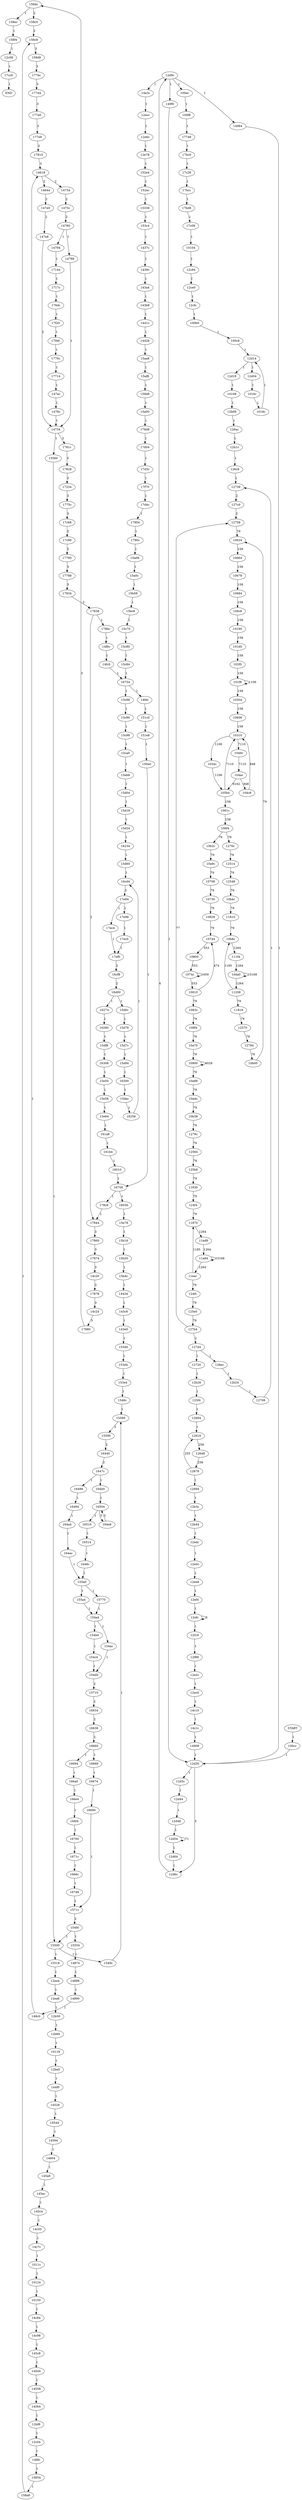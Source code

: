 digraph RAIL_CFG {
"158ec" -> "158f4" [label="1"];
"178c8" -> "17844" [label="1"];
"16758" -> "178c8" [label="1"];
"151c0" -> "151e8" [label="1"];
"158dc" -> "158ec" [label="1"];
"16754" -> "14fdc" [label="1"];
"14fbc" -> "14fc0" [label="1"];
"178bc" -> "14fbc" [label="1"];
"14788" -> "14734" [label="1"];
"14780" -> "14788" [label="1"];
"17880" -> "158dc" [label="3"];
"14c24" -> "17880" [label="3"];
"17cc0" -> "END" [label="1"];
"17878" -> "14c24" [label="3"];
"17874" -> "14c20" [label="3"];
"17788" -> "17834" [label="3"];
"17780" -> "17788" [label="3"];
"17c98" -> "17780" [label="3"];
"17c68" -> "17c98" [label="3"];
"17234" -> "1775c" [label="3"];
"17838" -> "178bc" [label="1"];
"17828" -> "17234" [label="3"];
"17834" -> "17838" [label="3"];
"147e8" -> "14734" [label="2"];
"14644" -> "147e0" [label="2"];
"177e8" -> "17810" [label="3"];
"177d4" -> "177e0" [label="3"];
"158c8" -> "158d8" [label="3"];
"15854" -> "158a8" [label="1"];
"148fc" -> "15854" [label="1"];
"12c04" -> "148fc" [label="1"];
"12bf8" -> "12c04" [label="1"];
"14558" -> "14564" [label="1"];
"145c8" -> "145d4" [label="1"];
"10150" -> "14c94" [label="1"];
"1011c" -> "10124" [label="1"];
"14c50" -> "14c7c" [label="1"];
"145ac" -> "145c4" [label="1"];
"145a8" -> "145ac" [label="1"];
"14594" -> "14604" [label="1"];
"144f0" -> "14528" [label="1"];
"10118" -> "12be0" [label="1"];
"12b50" -> "12b60" [label="1"];
"12ea4" -> "12ea8" [label="1"];
"15500" -> "15518" [label="1"];
"1478c" -> "14734" [label="1"];
"147ac" -> "1478c" [label="1"];
"12b60" -> "10118" [label="1"];
"17f48" -> "1770c" [label="1"];
"17838" -> "17844" [label="2"];
"17f20" -> "17f48" [label="1"];
"14780" -> "14794" [label="1"];
"1475c" -> "14780" [label="2"];
"176dc" -> "17f20" [label="1"];
"14618" -> "14754" [label="2"];
"14890" -> "148c0" [label="1"];
"14794" -> "17144" [label="1"];
"14874" -> "14888" [label="1"];
"154f4" -> "15554" [label="1"];
"14888" -> "14890" [label="1"];
"16674" -> "16690" [label="1"];
"16660" -> "16668" [label="1"];
"154c4" -> "154d0" [label="1"];
"154b0" -> "154c4" [label="1"];
"155a0" -> "155a4" [label="1"];
"16488" -> "16494" [label="1"];
"1647c" -> "16488" [label="1"];
"15500" -> "1549c" [label="1"];
"154f4" -> "15500" [label="1"];
"1571c" -> "154f4" [label="2"];
"1666c" -> "16748" [label="1"];
"16700" -> "1671c" [label="1"];
"166e4" -> "166f4" [label="1"];
"166a0" -> "166e4" [label="1"];
"16694" -> "166a0" [label="1"];
"16634" -> "16638" [label="2"];
"15710" -> "16634" [label="2"];
"154d0" -> "15710" [label="2"];
"15770" -> "154a4" [label="1"];
"145d4" -> "14558" [label="1"];
"155a0" -> "15770" [label="1"];
"16514" -> "1648c" [label="1"];
"16504" -> "16510" [label="1"];
"164e8" -> "16504" [label="5"];
"158f4" -> "12c08" [label="1"];
"164b0" -> "16504" [label="1"];
"15590" -> "16440" [label="2"];
"14618" -> "14644" [label="2"];
"1548c" -> "15580" [label="1"];
"153e4" -> "1548c" [label="1"];
"14fc0" -> "16754" [label="1"];
"153d4" -> "153e4" [label="1"];
"148c0" -> "14618" [label="1"];
"153d0" -> "153d4" [label="1"];
"143e0" -> "153d0" [label="1"];
"143c8" -> "143e0" [label="1"];
"14434" -> "143c8" [label="1"];
"15b18" -> "15b20" [label="1"];
"17844" -> "17860" [label="3"];
"15e78" -> "15b18" [label="1"];
"16030" -> "15e78" [label="1"];
"16010" -> "16758" [label="1"];
"16660" -> "16694" [label="1"];
"161b4" -> "16010" [label="1"];
"14c98" -> "145c8" [label="1"];
"15e50" -> "15e58" [label="1"];
"12be0" -> "144f0" [label="1"];
"15df8" -> "16308" [label="1"];
"16274" -> "16280" [label="1"];
"16d00" -> "16274" [label="1"];
"17e84" -> "17ec4" [label="1"];
"14564" -> "12bf8" [label="1"];
"154a4" -> "154ac" [label="1"];
"16258" -> "16cd4" [label="1"];
"15dac" -> "16258" [label="1"];
"16300" -> "15dac" [label="1"];
"15d7c" -> "15d94" [label="1"];
"11208" -> "10b8c" [label="1185"];
"10900" -> "10a88" [label="79"];
"158a8" -> "158c8" [label="1"];
"17748" -> "17bc0" [label="1"];
"127b4" -> "127d4" [label="2"];
"14c94" -> "14c98" [label="1"];
"15d04" -> "15d18" [label="1"];
"12ea8" -> "12b50" [label="1"];
"10a70" -> "10900" [label="79"];
"10828" -> "10744" [label="79"];
"10730" -> "10828" [label="79"];
"1671c" -> "1666c" [label="1"];
"10708" -> "10730" [label="79"];
"12784" -> "10b00" [label="79"];
"17bcc" -> "17bd8" [label="1"];
"12570" -> "12784" [label="79"];
"17144" -> "1717c" [label="1"];
"10da0" -> "11208" [label="1264"];
"10800" -> "1074c" [label="553"];
"11eec" -> "11870" [label="1185"];
"10da0" -> "10da0" [label="15168"];
"111f4" -> "10da0" [label="1264"];
"10b4c" -> "11810" [label="79"];
"12548" -> "10b4c" [label="79"];
"154a4" -> "154b0" [label="1"];
"12514" -> "12548" [label="79"];
"15e64" -> "161a8" [label="1"];
"1061c" -> "106f4" [label="158"];
"101d0" -> "102f0" [label="158"];
"1441c" -> "14428" [label="1"];
"15554" -> "14874" [label="1"];
"1647c" -> "164b0" [label="1"];
"12684" -> "12618" [label="1"];
"17ec0" -> "17ef0" [label="1"];
"10310" -> "1049c" [label="7110"];
"15e58" -> "15e64" [label="1"];
"100ec" -> "100f8" [label="1"];
"1775c" -> "17c68" [label="3"];
"105b4" -> "10310" [label="7110"];
"147e0" -> "147e8" [label="2"];
"10810" -> "1083c" [label="79"];
"11eec" -> "124fc" [label="79"];
"14fdc" -> "151c0" [label="1"];
"1034c" -> "105b4" [label="1106"];
"10304" -> "10608" [label="158"];
"10664" -> "10678" [label="158"];
"101f8" -> "101f8" [label="1106"];
"12678" -> "12694" [label="1"];
"158c0" -> "158c8" [label="2"];
"10108" -> "12b08" [label="1"];
"1770c" -> "17714" [label="1"];
"106f4" -> "10b2c" [label="79"];
"12f88" -> "12e2c" [label="1"];
"17ec4" -> "17ef0" [label="1"];
"100cc" -> "12d30" [label="1"];
"12c94" -> "12ce0" [label="1"];
"126ec" -> "12b24" [label="1"];
"1016c" -> "1018c" [label="1"];
"12d54" -> "12d54" [label="71"];
"125e0" -> "127b4" [label="79"];
"15d60" -> "16cd4" [label="1"];
"10b00" -> "10634" [label="79"];
"START" -> "100cc" [label="1"];
"16504" -> "164e8" [label="5"];
"15c84" -> "16754" [label="1"];
"10310" -> "1034c" [label="1106"];
"1074c" -> "1074c" [label="1659"];
"104ac" -> "105b4" [label="6162"];
"16494" -> "164a4" [label="1"];
"17c28" -> "17bcc" [label="1"];
"12d48" -> "12d54" [label="1"];
"108f4" -> "10a70" [label="79"];
"11810" -> "10b8c" [label="79"];
"153c4" -> "1437c" [label="1"];
"10608" -> "10310" [label="158"];
"10678" -> "10684" [label="158"];
"101f8" -> "10304" [label="158"];
"12d3c" -> "12d44" [label="1"];
"15d6c" -> "15d78" [label="1"];
"10634" -> "10664" [label="158"];
"1083c" -> "108f4" [label="79"];
"12d6c" -> "12d9c" [label="4"];
"10b38" -> "1279c" [label="79"];
"12758" -> "10634" [label="79"];
"1049c" -> "104ac" [label="7110"];
"149f0" -> "12d30" [label="1"];
"12d30" -> "12d3c" [label="1"];
"151e8" -> "150a0" [label="1"];
"17bc0" -> "17c28" [label="1"];
"17810" -> "14618" [label="3"];
"14754" -> "1475c" [label="2"];
"10104" -> "12c94" [label="1"];
"12d9c" -> "100ec" [label="1"];
"12ec0" -> "14c10" [label="1"];
"15d18" -> "15d34" [label="1"];
"177e0" -> "177e8" [label="3"];
"16280" -> "15df8" [label="1"];
"10190" -> "101d0" [label="158"];
"105b4" -> "1061c" [label="158"];
"14734" -> "1781c" [label="3"];
"12678" -> "12618" [label="255"];
"10744" -> "10800" [label="553"];
"106c8" -> "10190" [label="158"];
"15c70" -> "15c80" [label="1"];
"17860" -> "17874" [label="3"];
"166f4" -> "16700" [label="1"];
"17e84" -> "17e98" [label="1"];
"12d44" -> "12d48" [label="1"];
"106f4" -> "1276c" [label="79"];
"127b4" -> "12758" [label="77"];
"15af8" -> "159d8" [label="1"];
"17f70" -> "17d4c" [label="1"];
"15580" -> "15590" [label="2"];
"16308" -> "15e50" [label="1"];
"12d54" -> "12d64" [label="1"];
"12d18" -> "10108" [label="1"];
"11818" -> "12570" [label="79"];
"12ce0" -> "12cfc" [label="1"];
"12e0c" -> "12ee8" [label="1"];
"16440" -> "1647c" [label="2"];
"11a84" -> "11a84" [label="15168"];
"12d64" -> "12d6c" [label="1"];
"12d14" -> "12d04" [label="1"];
"12b1c" -> "126c8" [label="1"];
"16d00" -> "15d6c" [label="1"];
"1648c" -> "155a0" [label="1"];
"10a88" -> "10adc" [label="79"];
"15c88" -> "15c90" [label="1"];
"10b8c" -> "111f4" [label="1264"];
"12ecc" -> "12e6c" [label="1"];
"14984" -> "12d30" [label="1"];
"1717c" -> "176dc" [label="1"];
"12d04" -> "1016c" [label="1"];
"17714" -> "147ac" [label="1"];
"155a4" -> "154a4" [label="1"];
"12d14" -> "12d18" [label="1"];
"161a8" -> "161b4" [label="1"];
"14c1c" -> "14908" [label="1"];
"126ac" -> "12b1c" [label="1"];
"1276c" -> "12514" [label="79"];
"10adc" -> "10b38" [label="79"];
"102f0" -> "101f8" [label="158"];
"15b08" -> "15bc8" [label="1"];
"10b2c" -> "10a9c" [label="79"];
"12b08" -> "126ac" [label="1"];
"17e98" -> "17ec0" [label="1"];
"10810" -> "10744" [label="474"];
"127c0" -> "12758" [label="2"];
"164a4" -> "164ac" [label="1"];
"12cfc" -> "100b0" [label="1"];
"15c90" -> "15c98" [label="1"];
"14544" -> "14594" [label="1"];
"100c8" -> "12d14" [label="1"];
"12b28" -> "125f4" [label="1"];
"12efc" -> "12f18" [label="1"];
"1279c" -> "12584" [label="79"];
"14528" -> "14544" [label="1"];
"16748" -> "1571c" [label="1"];
"12584" -> "125b8" [label="79"];
"164ac" -> "155a0" [label="1"];
"125b8" -> "11830" [label="79"];
"104c8" -> "10310" [label="948"];
"14428" -> "15aa8" [label="1"];
"158d8" -> "177bc" [label="3"];
"16758" -> "16030" [label="1"];
"1018c" -> "12d14" [label="1"];
"17bd8" -> "17c08" [label="1"];
"11870" -> "11ed8" [label="1264"];
"15d94" -> "16300" [label="1"];
"126c8" -> "12738" [label="1"];
"11ed8" -> "11a84" [label="1264"];
"104ac" -> "104c8" [label="948"];
"11a84" -> "11eec" [label="1264"];
"10a9c" -> "10708" [label="79"];
"127d4" -> "126ec" [label="1"];
"12708" -> "12738" [label="1"];
"124f4" -> "11870" [label="79"];
"12738" -> "127c0" [label="2"];
"127d4" -> "12720" [label="1"];
"15560" -> "15500" [label="1"];
"12720" -> "12b28" [label="1"];
"158dc" -> "158c0" [label="2"];
"12e2c" -> "12ec0" [label="1"];
"124fc" -> "125e0" [label="79"];
"12d9c" -> "14984" [label="1"];
"11830" -> "124f4" [label="79"];
"12618" -> "12648" [label="256"];
"12648" -> "12678" [label="256"];
"12694" -> "12b3c" [label="1"];
"12b3c" -> "12b44" [label="1"];
"154ac" -> "154d0" [label="1"];
"12b44" -> "12edc" [label="1"];
"100b0" -> "100c8" [label="1"];
"16cd4" -> "17e84" [label="2"];
"12edc" -> "12e0c" [label="1"];
"17c08" -> "10104" [label="1"];
"12ef4" -> "12efc" [label="1"];
"16690" -> "1571c" [label="1"];
"12efc" -> "12efc" [label="5"];
"12f18" -> "12f88" [label="1"];
"14c10" -> "14c1c" [label="1"];
"150a0" -> "16758" [label="1"];
"12e78" -> "152e4" [label="1"];
"14908" -> "12d30" [label="1"];
"15518" -> "12ea4" [label="1"];
"12d30" -> "12d6c" [label="3"];
"145c4" -> "14c50" [label="1"];
"12d9c" -> "149f0" [label="1"];
"10124" -> "10150" [label="1"];
"159d8" -> "15a00" [label="1"];
"125f4" -> "12684" [label="1"];
"100f8" -> "17748" [label="1"];
"17d04" -> "17d3c" [label="1"];
"16668" -> "16674" [label="1"];
"12d9c" -> "14a3c" [label="1"];
"14a3c" -> "12ecc" [label="1"];
"1074c" -> "10810" [label="553"];
"12e6c" -> "12e78" [label="1"];
"152e4" -> "152ec" [label="1"];
"177bc" -> "177d4" [label="3"];
"152ec" -> "15338" [label="1"];
"15338" -> "153c4" [label="1"];
"1437c" -> "1439c" [label="1"];
"16638" -> "16660" [label="2"];
"15b4c" -> "14434" [label="1"];
"1439c" -> "143a4" [label="1"];
"14734" -> "15560" [label="1"];
"16cf8" -> "16d00" [label="2"];
"143a4" -> "143b8" [label="1"];
"12c08" -> "17cc0" [label="1"];
"1781c" -> "17828" [label="3"];
"143b8" -> "1441c" [label="1"];
"15aa8" -> "15af8" [label="1"];
"10900" -> "10900" [label="4029"];
"15a00" -> "178d8" [label="1"];
"14c20" -> "17878" [label="3"];
"1549c" -> "15580" [label="1"];
"178d8" -> "17d04" [label="1"];
"17d3c" -> "17f70" [label="1"];
"17d4c" -> "17904" [label="1"];
"11208" -> "11818" [label="79"];
"15bc8" -> "15c70" [label="1"];
"17904" -> "1790c" [label="1"];
"1790c" -> "15a08" [label="1"];
"14c7c" -> "1011c" [label="1"];
"15a08" -> "15a0c" [label="1"];
"15a0c" -> "15b08" [label="1"];
"12b24" -> "12708" [label="1"];
"15c80" -> "15c84" [label="1"];
"10684" -> "106c8" [label="158"];
"16754" -> "15c88" [label="1"];
"15b20" -> "15b4c" [label="1"];
"15c98" -> "15ca0" [label="1"];
"15ca0" -> "15eb8" [label="1"];
"14604" -> "145a8" [label="1"];
"16510" -> "16514" [label="1"];
"15eb8" -> "15d04" [label="1"];
"12ee8" -> "12ef4" [label="1"];
"15d34" -> "16234" [label="1"];
"16234" -> "15d60" [label="1"];
"17ef0" -> "16cf8" [label="2"];
"15d78" -> "15d7c" [label="1"];
}
